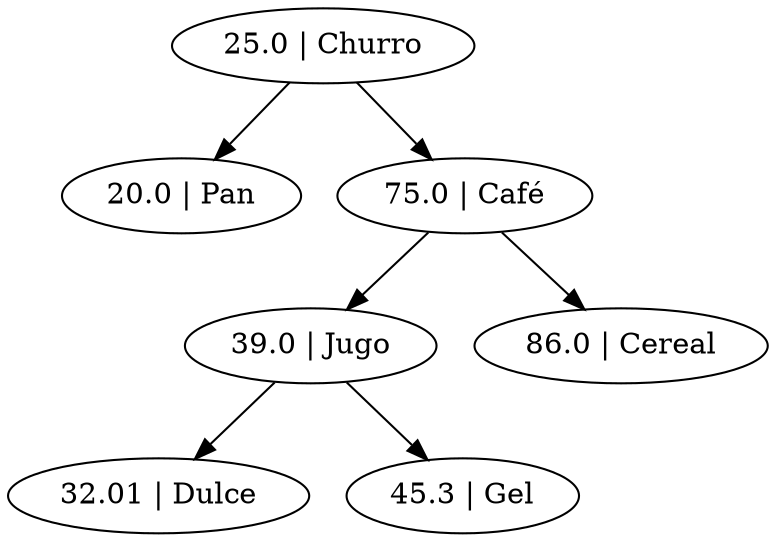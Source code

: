 strict digraph "" {
	"25.0 | Churro" -> "20.0 | Pan";
	"25.0 | Churro" -> "75.0 | Café";
	"75.0 | Café" -> "39.0 | Jugo";
	"75.0 | Café" -> "86.0 | Cereal";
	"39.0 | Jugo" -> "32.01 | Dulce";
	"39.0 | Jugo" -> "45.3 | Gel";
}
